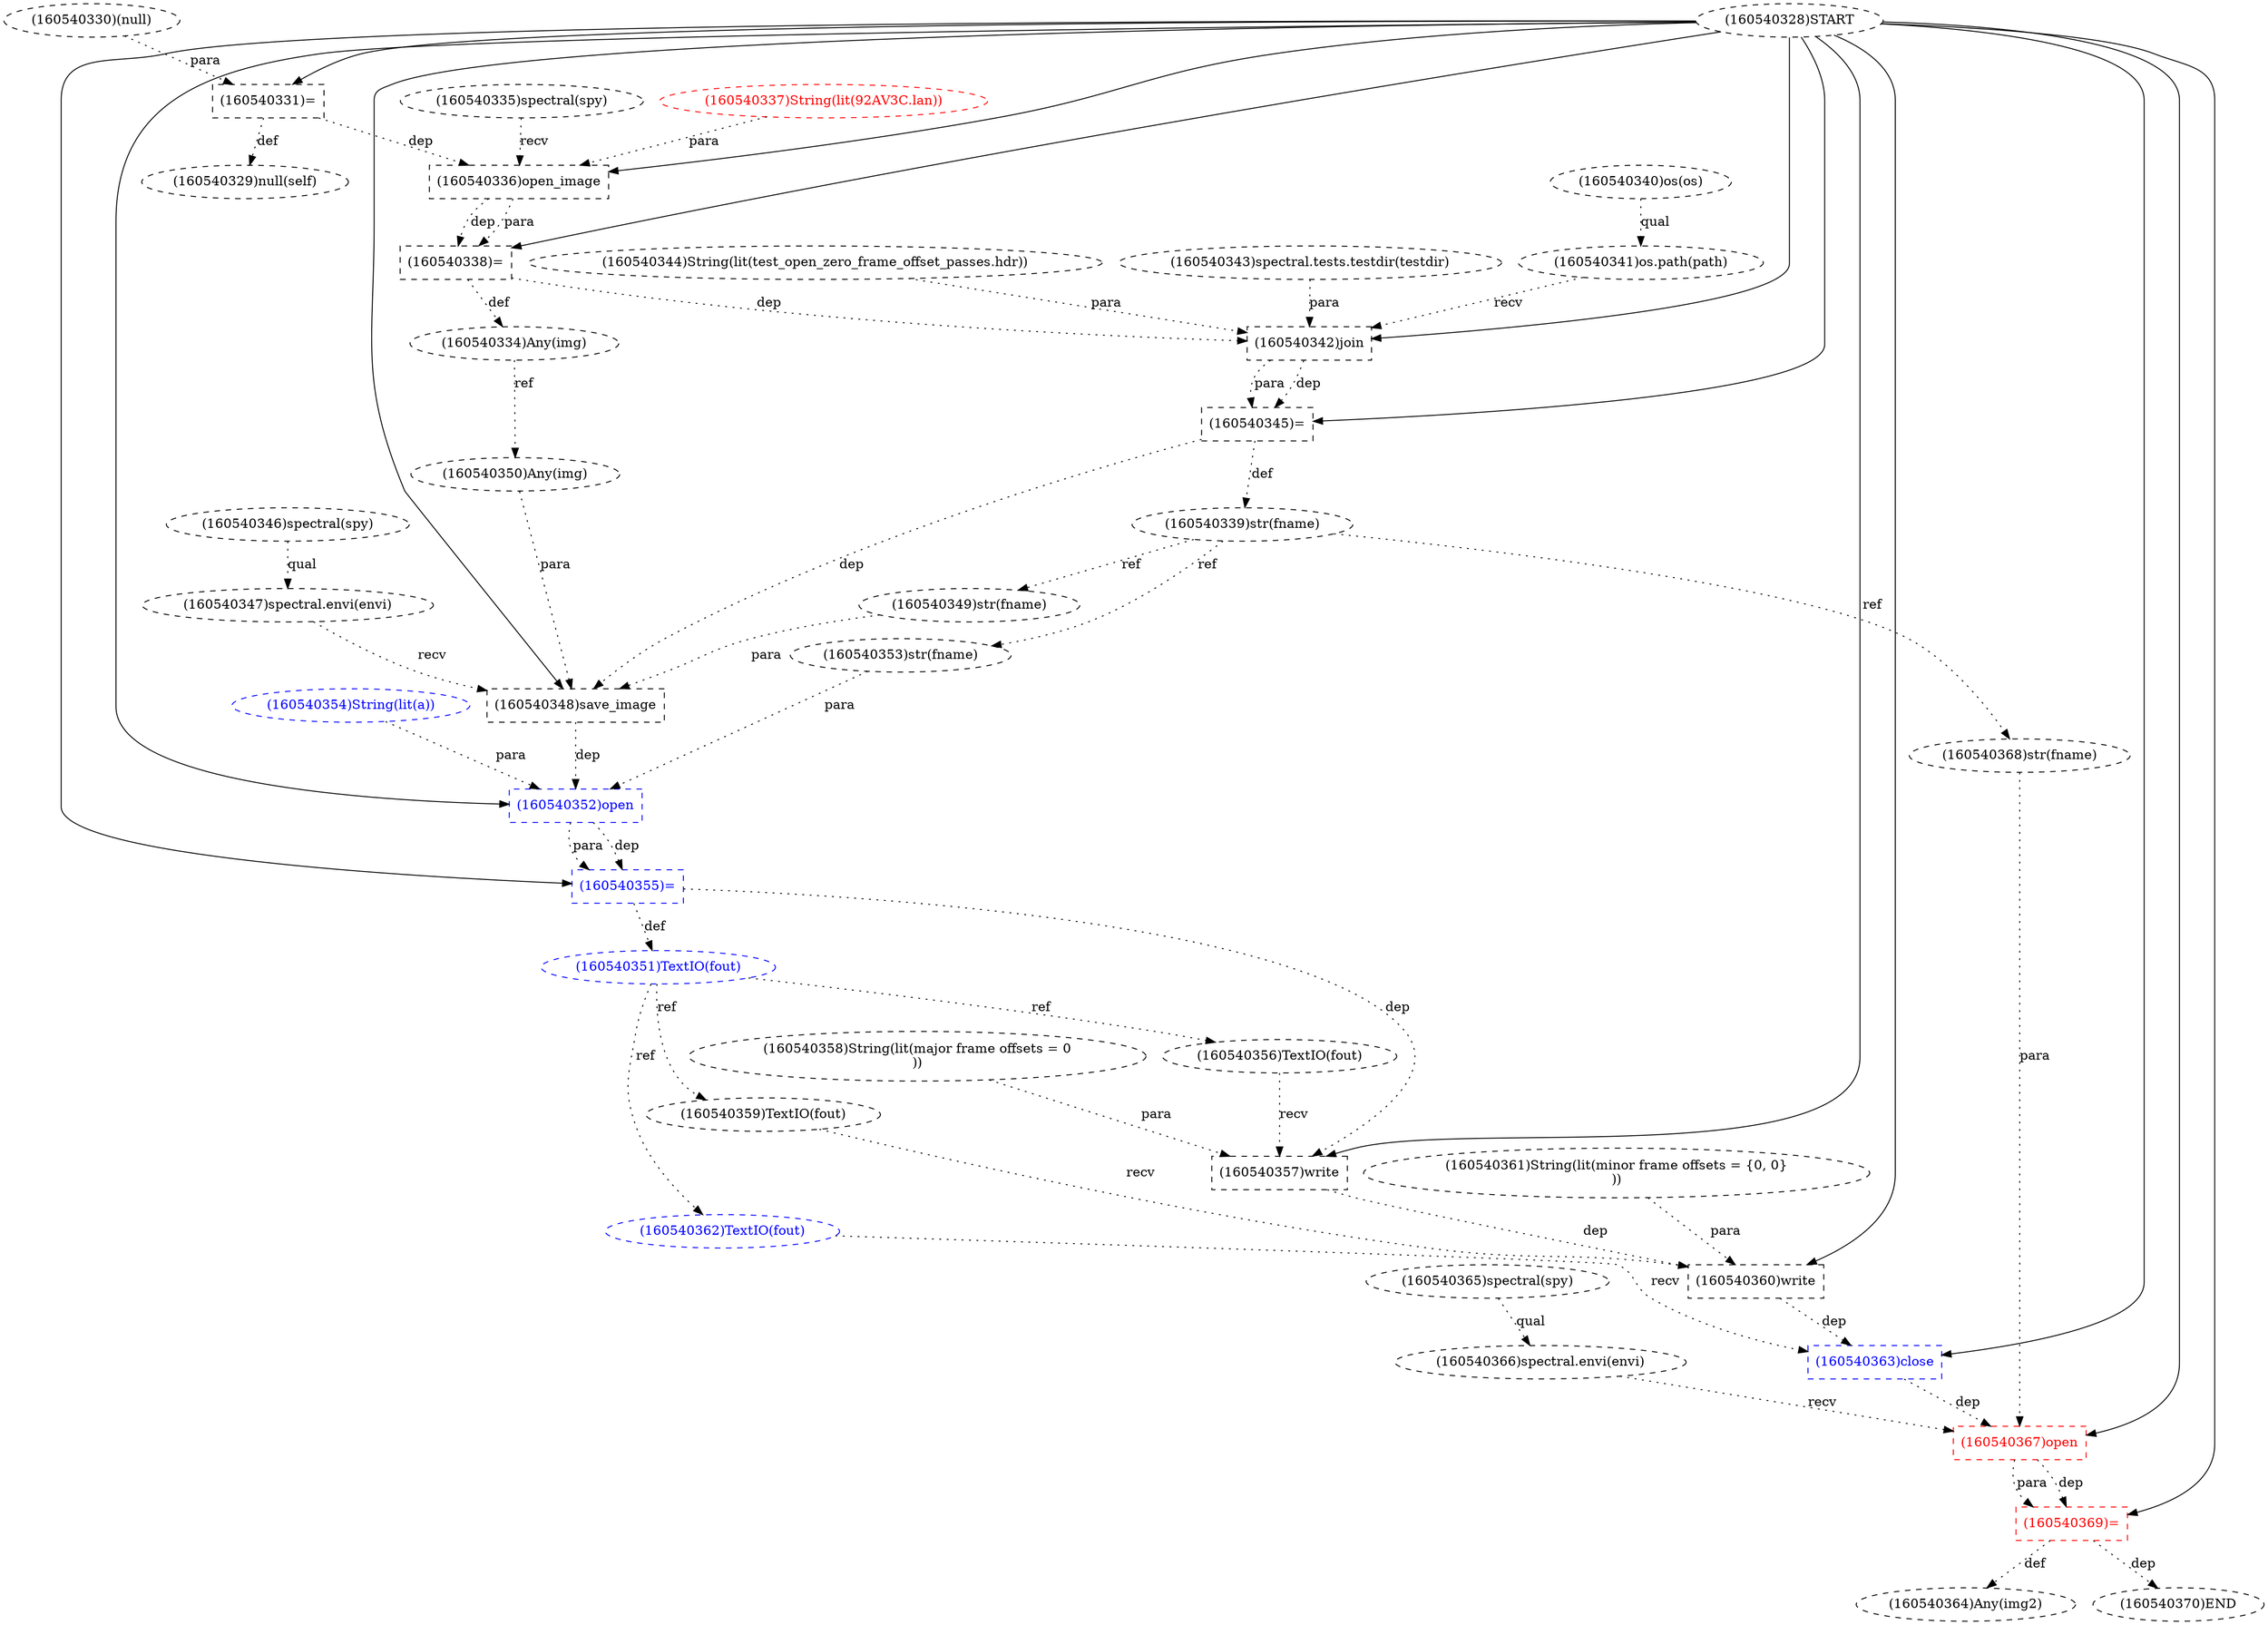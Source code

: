digraph G {
1 [label="(160540364)Any(img2)" shape=ellipse style=dashed]
2 [label="(160540329)null(self)" shape=ellipse style=dashed]
3 [label="(160540335)spectral(spy)" shape=ellipse style=dashed]
4 [label="(160540344)String(lit(test_open_zero_frame_offset_passes.hdr))" shape=ellipse style=dashed]
5 [label="(160540337)String(lit(92AV3C.lan))" shape=ellipse style=dashed color=red fontcolor=red]
6 [label="(160540359)TextIO(fout)" shape=ellipse style=dashed]
7 [label="(160540330)(null)" shape=ellipse style=dashed]
8 [label="(160540345)=" shape=box style=dashed]
9 [label="(160540339)str(fname)" shape=ellipse style=dashed]
10 [label="(160540369)=" shape=box style=dashed color=red fontcolor=red]
11 [label="(160540366)spectral.envi(envi)" shape=ellipse style=dashed]
12 [label="(160540353)str(fname)" shape=ellipse style=dashed]
13 [label="(160540360)write" shape=box style=dashed]
14 [label="(160540340)os(os)" shape=ellipse style=dashed]
15 [label="(160540355)=" shape=box style=dashed color=blue fontcolor=blue]
16 [label="(160540343)spectral.tests.testdir(testdir)" shape=ellipse style=dashed]
17 [label="(160540348)save_image" shape=box style=dashed]
18 [label="(160540351)TextIO(fout)" shape=ellipse style=dashed color=blue fontcolor=blue]
19 [label="(160540357)write" shape=box style=dashed]
20 [label="(160540342)join" shape=box style=dashed]
21 [label="(160540346)spectral(spy)" shape=ellipse style=dashed]
22 [label="(160540356)TextIO(fout)" shape=ellipse style=dashed]
23 [label="(160540336)open_image" shape=box style=dashed]
24 [label="(160540347)spectral.envi(envi)" shape=ellipse style=dashed]
25 [label="(160540354)String(lit(a))" shape=ellipse style=dashed color=blue fontcolor=blue]
26 [label="(160540362)TextIO(fout)" shape=ellipse style=dashed color=blue fontcolor=blue]
27 [label="(160540368)str(fname)" shape=ellipse style=dashed]
28 [label="(160540341)os.path(path)" shape=ellipse style=dashed]
29 [label="(160540350)Any(img)" shape=ellipse style=dashed]
30 [label="(160540363)close" shape=box style=dashed color=blue fontcolor=blue]
31 [label="(160540352)open" shape=box style=dashed color=blue fontcolor=blue]
32 [label="(160540365)spectral(spy)" shape=ellipse style=dashed]
33 [label="(160540338)=" shape=box style=dashed]
34 [label="(160540334)Any(img)" shape=ellipse style=dashed]
35 [label="(160540370)END" style=dashed]
36 [label="(160540358)String(lit(major frame offsets = 0
))" shape=ellipse style=dashed]
37 [label="(160540331)=" shape=box style=dashed]
38 [label="(160540349)str(fname)" shape=ellipse style=dashed]
39 [label="(160540361)String(lit(minor frame offsets = {0, 0}
))" shape=ellipse style=dashed]
40 [label="(160540328)START" style=dashed]
41 [label="(160540367)open" shape=box style=dashed color=red fontcolor=red]
10 -> 1 [label="def" style=dotted];
37 -> 2 [label="def" style=dotted];
18 -> 6 [label="ref" style=dotted];
40 -> 8 [label="" style=solid];
20 -> 8 [label="dep" style=dotted];
20 -> 8 [label="para" style=dotted];
8 -> 9 [label="def" style=dotted];
40 -> 10 [label="" style=solid];
41 -> 10 [label="dep" style=dotted];
41 -> 10 [label="para" style=dotted];
32 -> 11 [label="qual" style=dotted];
9 -> 12 [label="ref" style=dotted];
40 -> 13 [label="" style=solid];
6 -> 13 [label="recv" style=dotted];
39 -> 13 [label="para" style=dotted];
19 -> 13 [label="dep" style=dotted];
40 -> 15 [label="" style=solid];
31 -> 15 [label="dep" style=dotted];
31 -> 15 [label="para" style=dotted];
40 -> 17 [label="" style=solid];
24 -> 17 [label="recv" style=dotted];
38 -> 17 [label="para" style=dotted];
29 -> 17 [label="para" style=dotted];
8 -> 17 [label="dep" style=dotted];
15 -> 18 [label="def" style=dotted];
40 -> 19 [label="" style=solid];
22 -> 19 [label="recv" style=dotted];
36 -> 19 [label="para" style=dotted];
15 -> 19 [label="dep" style=dotted];
40 -> 20 [label="" style=solid];
28 -> 20 [label="recv" style=dotted];
16 -> 20 [label="para" style=dotted];
4 -> 20 [label="para" style=dotted];
33 -> 20 [label="dep" style=dotted];
18 -> 22 [label="ref" style=dotted];
40 -> 23 [label="" style=solid];
3 -> 23 [label="recv" style=dotted];
5 -> 23 [label="para" style=dotted];
37 -> 23 [label="dep" style=dotted];
21 -> 24 [label="qual" style=dotted];
18 -> 26 [label="ref" style=dotted];
9 -> 27 [label="ref" style=dotted];
14 -> 28 [label="qual" style=dotted];
34 -> 29 [label="ref" style=dotted];
40 -> 30 [label="" style=solid];
26 -> 30 [label="recv" style=dotted];
13 -> 30 [label="dep" style=dotted];
40 -> 31 [label="" style=solid];
12 -> 31 [label="para" style=dotted];
25 -> 31 [label="para" style=dotted];
17 -> 31 [label="dep" style=dotted];
40 -> 33 [label="" style=solid];
23 -> 33 [label="dep" style=dotted];
23 -> 33 [label="para" style=dotted];
33 -> 34 [label="def" style=dotted];
10 -> 35 [label="dep" style=dotted];
40 -> 37 [label="" style=solid];
7 -> 37 [label="para" style=dotted];
9 -> 38 [label="ref" style=dotted];
40 -> 41 [label="" style=solid];
11 -> 41 [label="recv" style=dotted];
27 -> 41 [label="para" style=dotted];
30 -> 41 [label="dep" style=dotted];
}